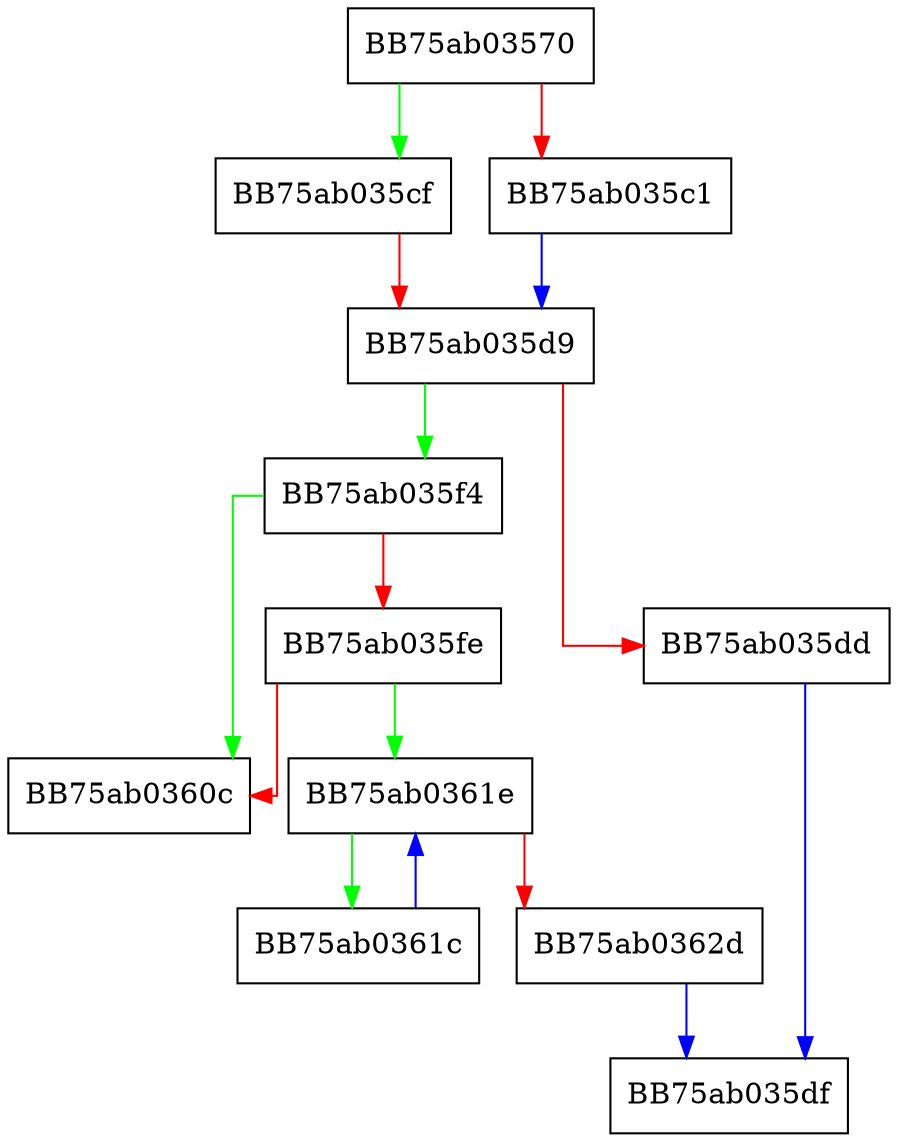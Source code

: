 digraph luaB_unpack {
  node [shape="box"];
  graph [splines=ortho];
  BB75ab03570 -> BB75ab035cf [color="green"];
  BB75ab03570 -> BB75ab035c1 [color="red"];
  BB75ab035c1 -> BB75ab035d9 [color="blue"];
  BB75ab035cf -> BB75ab035d9 [color="red"];
  BB75ab035d9 -> BB75ab035f4 [color="green"];
  BB75ab035d9 -> BB75ab035dd [color="red"];
  BB75ab035dd -> BB75ab035df [color="blue"];
  BB75ab035f4 -> BB75ab0360c [color="green"];
  BB75ab035f4 -> BB75ab035fe [color="red"];
  BB75ab035fe -> BB75ab0361e [color="green"];
  BB75ab035fe -> BB75ab0360c [color="red"];
  BB75ab0361c -> BB75ab0361e [color="blue"];
  BB75ab0361e -> BB75ab0361c [color="green"];
  BB75ab0361e -> BB75ab0362d [color="red"];
  BB75ab0362d -> BB75ab035df [color="blue"];
}